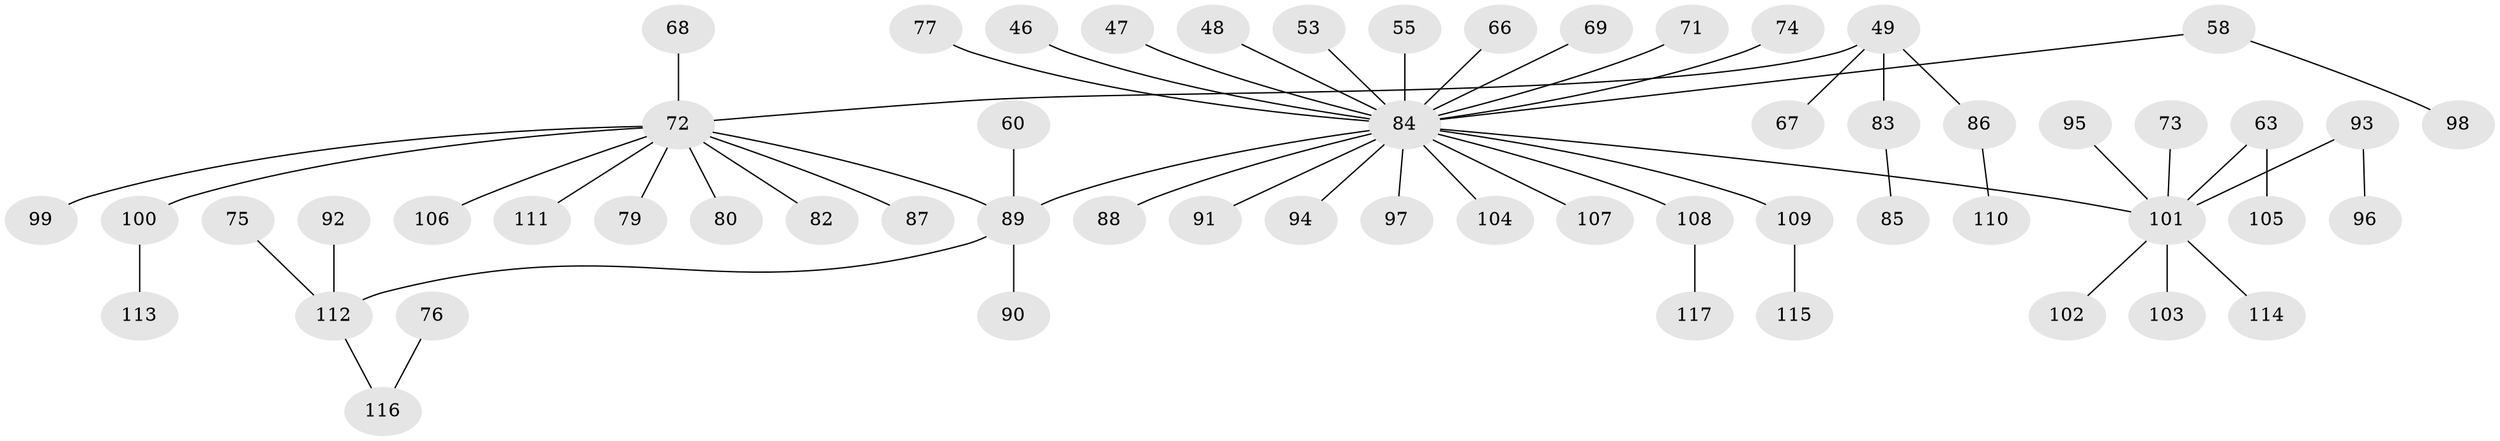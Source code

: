 // original degree distribution, {7: 0.02564102564102564, 6: 0.017094017094017096, 3: 0.13675213675213677, 5: 0.042735042735042736, 2: 0.2222222222222222, 4: 0.02564102564102564, 1: 0.5299145299145299}
// Generated by graph-tools (version 1.1) at 2025/52/03/09/25 04:52:33]
// undirected, 58 vertices, 57 edges
graph export_dot {
graph [start="1"]
  node [color=gray90,style=filled];
  46;
  47;
  48;
  49;
  53;
  55;
  58 [super="+54"];
  60;
  63;
  66;
  67;
  68;
  69;
  71;
  72 [super="+41+38+40+65+70+39+61+56"];
  73;
  74;
  75;
  76;
  77;
  79;
  80;
  82;
  83;
  84 [super="+6+52+43+64+62+44+78"];
  85;
  86;
  87;
  88;
  89 [super="+7+57"];
  90;
  91;
  92;
  93;
  94;
  95;
  96;
  97;
  98;
  99;
  100;
  101 [super="+81+50"];
  102;
  103;
  104;
  105;
  106;
  107;
  108;
  109;
  110;
  111;
  112 [super="+35"];
  113;
  114;
  115;
  116 [super="+51"];
  117;
  46 -- 84;
  47 -- 84;
  48 -- 84;
  49 -- 67;
  49 -- 83;
  49 -- 86;
  49 -- 72;
  53 -- 84;
  55 -- 84;
  58 -- 84;
  58 -- 98;
  60 -- 89;
  63 -- 105;
  63 -- 101;
  66 -- 84;
  68 -- 72;
  69 -- 84;
  71 -- 84;
  72 -- 82;
  72 -- 111;
  72 -- 79;
  72 -- 80;
  72 -- 87;
  72 -- 89;
  72 -- 99;
  72 -- 100;
  72 -- 106;
  73 -- 101;
  74 -- 84;
  75 -- 112;
  76 -- 116;
  77 -- 84;
  83 -- 85;
  84 -- 94;
  84 -- 97;
  84 -- 104;
  84 -- 107;
  84 -- 109;
  84 -- 89;
  84 -- 91;
  84 -- 108;
  84 -- 101;
  84 -- 88;
  86 -- 110;
  89 -- 112;
  89 -- 90;
  92 -- 112;
  93 -- 96;
  93 -- 101;
  95 -- 101;
  100 -- 113;
  101 -- 103;
  101 -- 114;
  101 -- 102;
  108 -- 117;
  109 -- 115;
  112 -- 116;
}
